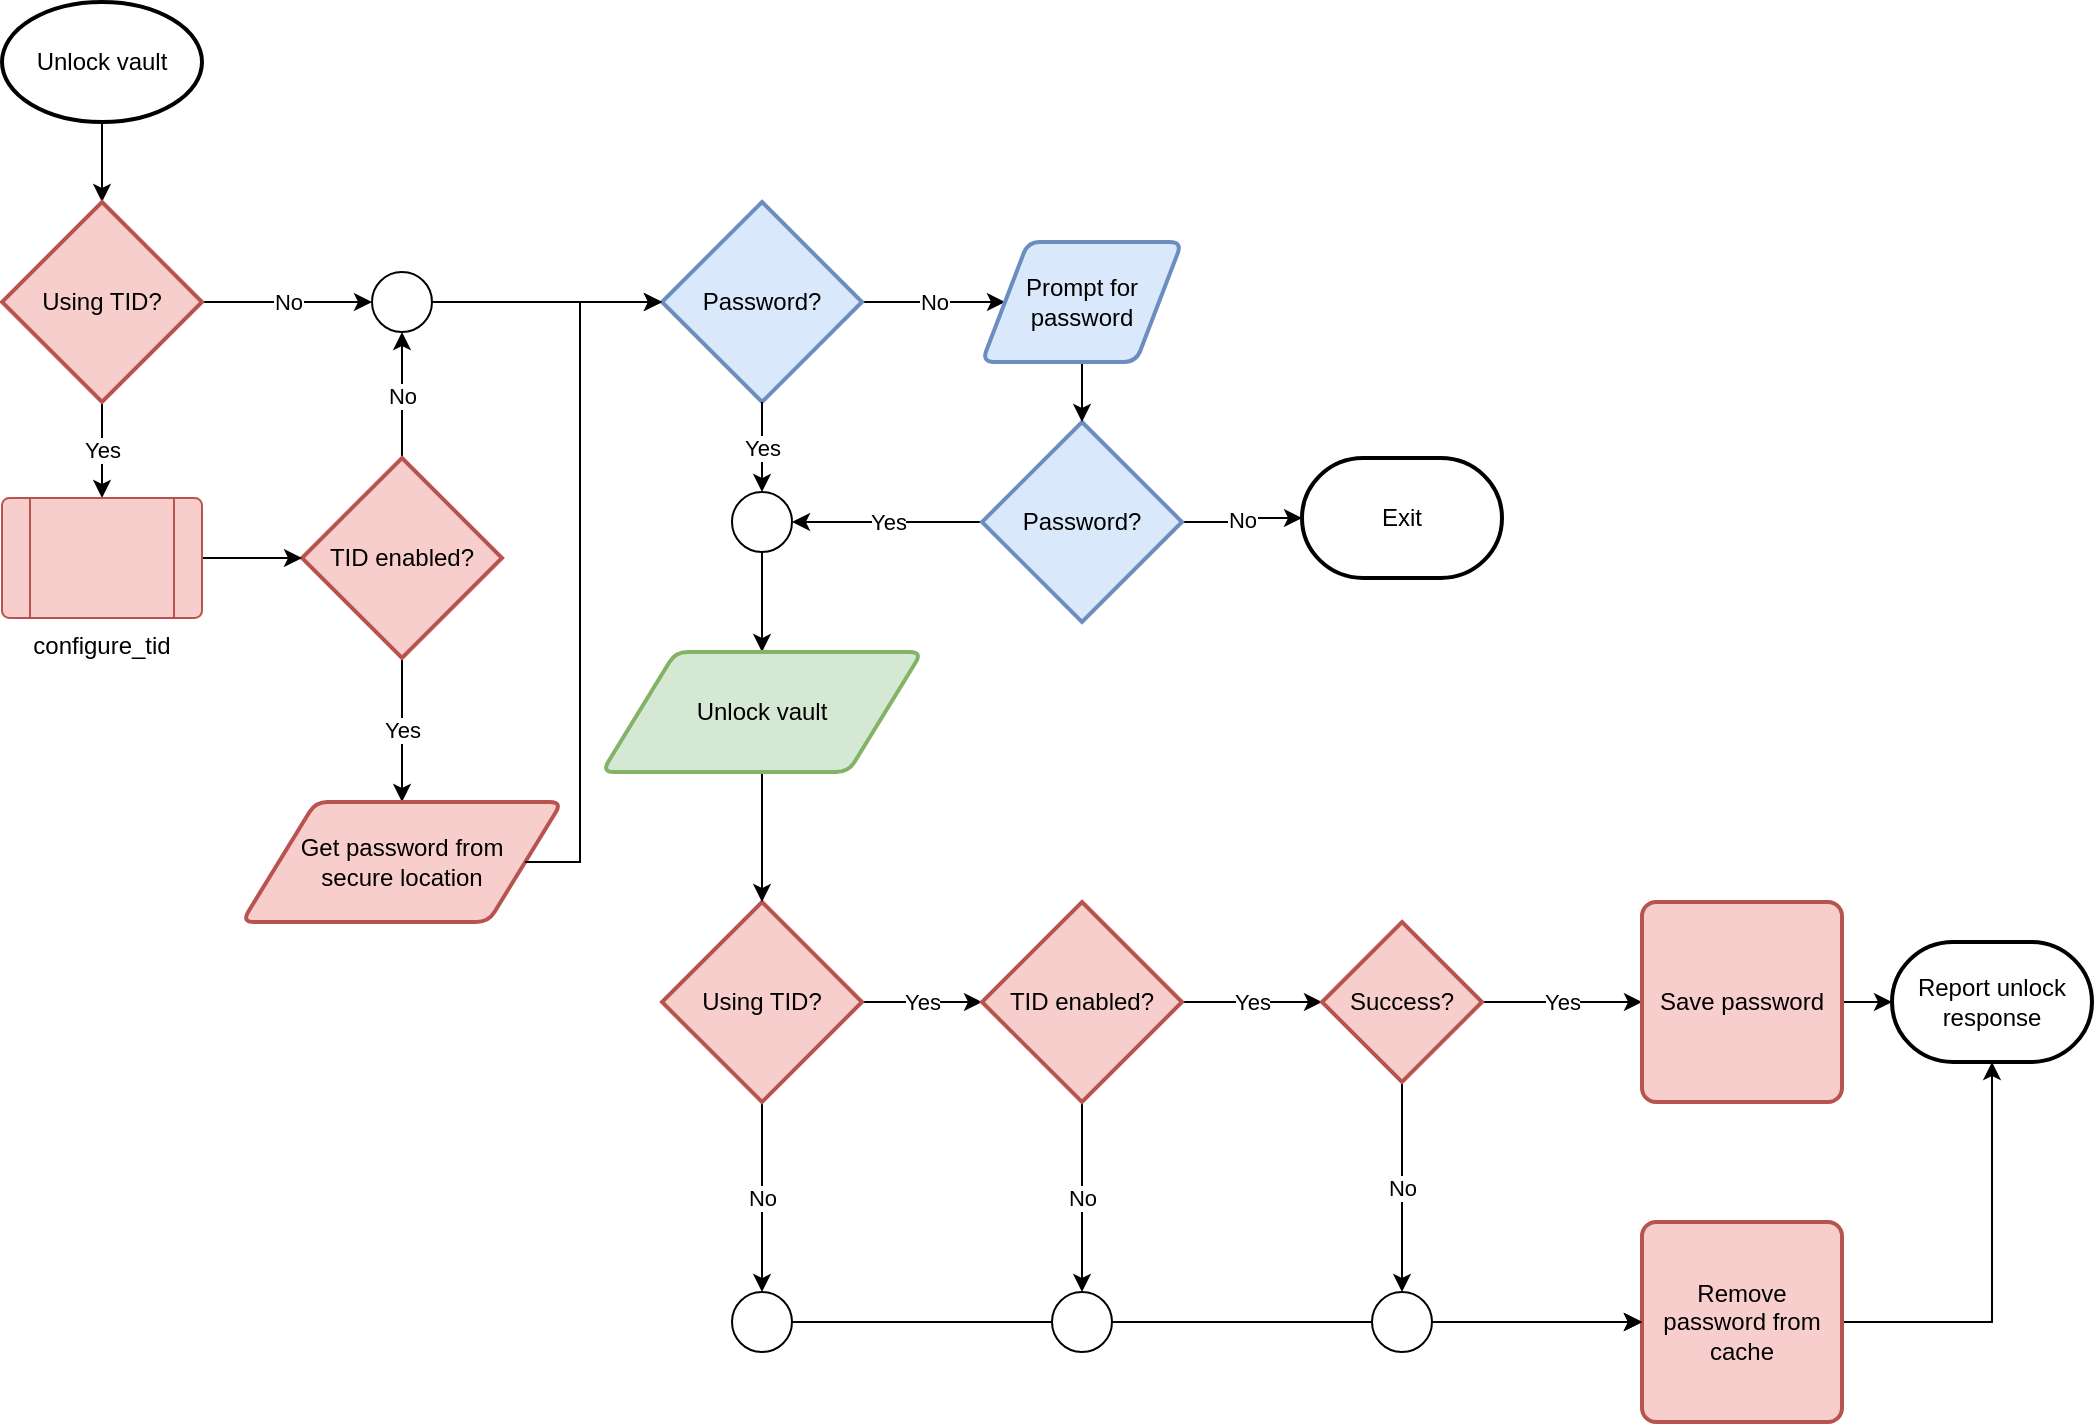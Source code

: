 <mxfile version="28.2.5" pages="2">
  <diagram name="Unlock Vault" id="pP6OVJfJ_gMip8gWtHHs">
    <mxGraphModel dx="1169" dy="714" grid="0" gridSize="10" guides="1" tooltips="1" connect="1" arrows="1" fold="1" page="1" pageScale="1" pageWidth="1100" pageHeight="850" background="none" math="0" shadow="0">
      <root>
        <mxCell id="0" />
        <mxCell id="1" parent="0" />
        <mxCell id="kFtWYokVd-4Yp39-Zs3k-4" style="edgeStyle=orthogonalEdgeStyle;rounded=0;orthogonalLoop=1;jettySize=auto;html=1;" parent="1" source="kFtWYokVd-4Yp39-Zs3k-1" target="kFtWYokVd-4Yp39-Zs3k-3" edge="1">
          <mxGeometry relative="1" as="geometry" />
        </mxCell>
        <mxCell id="kFtWYokVd-4Yp39-Zs3k-1" value="Unlock vault" style="strokeWidth=2;html=1;shape=mxgraph.flowchart.start_1;whiteSpace=wrap;" parent="1" vertex="1">
          <mxGeometry x="40" y="40" width="100" height="60" as="geometry" />
        </mxCell>
        <mxCell id="C2cE2xizqfg0F3UBhEci-11" value="Yes" style="edgeStyle=orthogonalEdgeStyle;rounded=0;orthogonalLoop=1;jettySize=auto;html=1;" parent="1" source="kFtWYokVd-4Yp39-Zs3k-3" target="C2cE2xizqfg0F3UBhEci-10" edge="1">
          <mxGeometry relative="1" as="geometry" />
        </mxCell>
        <mxCell id="C2cE2xizqfg0F3UBhEci-14" value="No" style="edgeStyle=orthogonalEdgeStyle;rounded=0;orthogonalLoop=1;jettySize=auto;html=1;" parent="1" source="kFtWYokVd-4Yp39-Zs3k-3" target="C2cE2xizqfg0F3UBhEci-13" edge="1">
          <mxGeometry relative="1" as="geometry" />
        </mxCell>
        <mxCell id="kFtWYokVd-4Yp39-Zs3k-3" value="Using TID?" style="strokeWidth=2;html=1;shape=mxgraph.flowchart.decision;whiteSpace=wrap;fillColor=#f8cecc;strokeColor=#b85450;" parent="1" vertex="1">
          <mxGeometry x="40" y="140" width="100" height="100" as="geometry" />
        </mxCell>
        <mxCell id="C2cE2xizqfg0F3UBhEci-18" value="No" style="edgeStyle=orthogonalEdgeStyle;rounded=0;orthogonalLoop=1;jettySize=auto;html=1;" parent="1" source="kFtWYokVd-4Yp39-Zs3k-9" target="kFtWYokVd-4Yp39-Zs3k-43" edge="1">
          <mxGeometry relative="1" as="geometry" />
        </mxCell>
        <mxCell id="kFtWYokVd-4Yp39-Zs3k-9" value="Password?" style="strokeWidth=2;html=1;shape=mxgraph.flowchart.decision;whiteSpace=wrap;fillColor=#dae8fc;strokeColor=#6c8ebf;" parent="1" vertex="1">
          <mxGeometry x="370" y="140" width="100" height="100" as="geometry" />
        </mxCell>
        <mxCell id="kFtWYokVd-4Yp39-Zs3k-47" value="Yes" style="edgeStyle=orthogonalEdgeStyle;rounded=0;orthogonalLoop=1;jettySize=auto;html=1;" parent="1" source="kFtWYokVd-4Yp39-Zs3k-16" target="kFtWYokVd-4Yp39-Zs3k-17" edge="1">
          <mxGeometry relative="1" as="geometry" />
        </mxCell>
        <mxCell id="C2cE2xizqfg0F3UBhEci-15" value="No" style="edgeStyle=orthogonalEdgeStyle;rounded=0;orthogonalLoop=1;jettySize=auto;html=1;" parent="1" source="kFtWYokVd-4Yp39-Zs3k-16" target="C2cE2xizqfg0F3UBhEci-13" edge="1">
          <mxGeometry relative="1" as="geometry" />
        </mxCell>
        <mxCell id="kFtWYokVd-4Yp39-Zs3k-16" value="TID enabled?" style="strokeWidth=2;html=1;shape=mxgraph.flowchart.decision;whiteSpace=wrap;fillColor=#f8cecc;strokeColor=#b85450;" parent="1" vertex="1">
          <mxGeometry x="190" y="268" width="100" height="100" as="geometry" />
        </mxCell>
        <mxCell id="kFtWYokVd-4Yp39-Zs3k-17" value="Get password&amp;nbsp;&lt;span style=&quot;background-color: transparent; color: light-dark(rgb(0, 0, 0), rgb(255, 255, 255));&quot;&gt;from&lt;/span&gt;&lt;div&gt;&lt;span style=&quot;background-color: transparent; color: light-dark(rgb(0, 0, 0), rgb(255, 255, 255));&quot;&gt;secure location&lt;/span&gt;&lt;/div&gt;" style="shape=parallelogram;html=1;strokeWidth=2;perimeter=parallelogramPerimeter;whiteSpace=wrap;rounded=1;arcSize=12;size=0.23;fillColor=#f8cecc;strokeColor=#b85450;" parent="1" vertex="1">
          <mxGeometry x="160" y="440" width="160" height="60" as="geometry" />
        </mxCell>
        <mxCell id="C2cE2xizqfg0F3UBhEci-23" value="No" style="edgeStyle=orthogonalEdgeStyle;rounded=0;orthogonalLoop=1;jettySize=auto;html=1;" parent="1" source="kFtWYokVd-4Yp39-Zs3k-30" target="C2cE2xizqfg0F3UBhEci-22" edge="1">
          <mxGeometry relative="1" as="geometry" />
        </mxCell>
        <mxCell id="C2cE2xizqfg0F3UBhEci-30" value="Yes" style="edgeStyle=orthogonalEdgeStyle;rounded=0;orthogonalLoop=1;jettySize=auto;html=1;" parent="1" source="kFtWYokVd-4Yp39-Zs3k-30" target="C2cE2xizqfg0F3UBhEci-25" edge="1">
          <mxGeometry relative="1" as="geometry" />
        </mxCell>
        <mxCell id="kFtWYokVd-4Yp39-Zs3k-30" value="Password?" style="strokeWidth=2;html=1;shape=mxgraph.flowchart.decision;whiteSpace=wrap;fillColor=#dae8fc;strokeColor=#6c8ebf;" parent="1" vertex="1">
          <mxGeometry x="530" y="250" width="100" height="100" as="geometry" />
        </mxCell>
        <mxCell id="kFtWYokVd-4Yp39-Zs3k-42" value="Yes" style="edgeStyle=orthogonalEdgeStyle;rounded=0;orthogonalLoop=1;jettySize=auto;html=1;" parent="1" source="kFtWYokVd-4Yp39-Zs3k-38" target="kFtWYokVd-4Yp39-Zs3k-41" edge="1">
          <mxGeometry relative="1" as="geometry" />
        </mxCell>
        <mxCell id="C2cE2xizqfg0F3UBhEci-37" value="No" style="edgeStyle=orthogonalEdgeStyle;rounded=0;orthogonalLoop=1;jettySize=auto;html=1;" parent="1" source="kFtWYokVd-4Yp39-Zs3k-38" target="C2cE2xizqfg0F3UBhEci-32" edge="1">
          <mxGeometry relative="1" as="geometry" />
        </mxCell>
        <mxCell id="kFtWYokVd-4Yp39-Zs3k-38" value="Using TID?" style="strokeWidth=2;html=1;shape=mxgraph.flowchart.decision;whiteSpace=wrap;fillColor=#f8cecc;strokeColor=#b85450;" parent="1" vertex="1">
          <mxGeometry x="370" y="490" width="100" height="100" as="geometry" />
        </mxCell>
        <mxCell id="kFtWYokVd-4Yp39-Zs3k-46" value="Yes" style="edgeStyle=orthogonalEdgeStyle;rounded=0;orthogonalLoop=1;jettySize=auto;html=1;" parent="1" source="kFtWYokVd-4Yp39-Zs3k-41" target="kFtWYokVd-4Yp39-Zs3k-45" edge="1">
          <mxGeometry relative="1" as="geometry" />
        </mxCell>
        <mxCell id="C2cE2xizqfg0F3UBhEci-40" value="No" style="edgeStyle=orthogonalEdgeStyle;rounded=0;orthogonalLoop=1;jettySize=auto;html=1;" parent="1" source="kFtWYokVd-4Yp39-Zs3k-41" target="C2cE2xizqfg0F3UBhEci-39" edge="1">
          <mxGeometry relative="1" as="geometry" />
        </mxCell>
        <mxCell id="kFtWYokVd-4Yp39-Zs3k-41" value="TID enabled?" style="strokeWidth=2;html=1;shape=mxgraph.flowchart.decision;whiteSpace=wrap;fillColor=#f8cecc;strokeColor=#b85450;" parent="1" vertex="1">
          <mxGeometry x="530" y="490" width="100" height="100" as="geometry" />
        </mxCell>
        <mxCell id="C2cE2xizqfg0F3UBhEci-21" style="edgeStyle=orthogonalEdgeStyle;rounded=0;orthogonalLoop=1;jettySize=auto;html=1;" parent="1" source="kFtWYokVd-4Yp39-Zs3k-43" target="kFtWYokVd-4Yp39-Zs3k-30" edge="1">
          <mxGeometry relative="1" as="geometry" />
        </mxCell>
        <mxCell id="kFtWYokVd-4Yp39-Zs3k-43" value="Prompt for password" style="shape=parallelogram;html=1;strokeWidth=2;perimeter=parallelogramPerimeter;whiteSpace=wrap;rounded=1;arcSize=12;size=0.23;fillColor=#dae8fc;strokeColor=#6c8ebf;" parent="1" vertex="1">
          <mxGeometry x="530" y="160" width="100" height="60" as="geometry" />
        </mxCell>
        <mxCell id="kFtWYokVd-4Yp39-Zs3k-49" value="Yes" style="edgeStyle=orthogonalEdgeStyle;rounded=0;orthogonalLoop=1;jettySize=auto;html=1;" parent="1" source="kFtWYokVd-4Yp39-Zs3k-45" target="kFtWYokVd-4Yp39-Zs3k-48" edge="1">
          <mxGeometry relative="1" as="geometry" />
        </mxCell>
        <mxCell id="C2cE2xizqfg0F3UBhEci-42" value="No" style="edgeStyle=orthogonalEdgeStyle;rounded=0;orthogonalLoop=1;jettySize=auto;html=1;" parent="1" source="kFtWYokVd-4Yp39-Zs3k-45" target="C2cE2xizqfg0F3UBhEci-41" edge="1">
          <mxGeometry relative="1" as="geometry" />
        </mxCell>
        <mxCell id="kFtWYokVd-4Yp39-Zs3k-45" value="Success?" style="rhombus;whiteSpace=wrap;html=1;strokeWidth=2;fillColor=#f8cecc;strokeColor=#b85450;" parent="1" vertex="1">
          <mxGeometry x="700" y="500" width="80" height="80" as="geometry" />
        </mxCell>
        <mxCell id="Rjem1qnT5105job-FSoT-3" style="edgeStyle=orthogonalEdgeStyle;rounded=0;orthogonalLoop=1;jettySize=auto;html=1;" parent="1" source="kFtWYokVd-4Yp39-Zs3k-48" target="Rjem1qnT5105job-FSoT-1" edge="1">
          <mxGeometry relative="1" as="geometry" />
        </mxCell>
        <mxCell id="kFtWYokVd-4Yp39-Zs3k-48" value="Save password" style="rounded=1;whiteSpace=wrap;html=1;absoluteArcSize=1;arcSize=14;strokeWidth=2;fillColor=#f8cecc;strokeColor=#b85450;" parent="1" vertex="1">
          <mxGeometry x="860" y="490" width="100" height="100" as="geometry" />
        </mxCell>
        <mxCell id="Rjem1qnT5105job-FSoT-4" style="edgeStyle=orthogonalEdgeStyle;rounded=0;orthogonalLoop=1;jettySize=auto;html=1;" parent="1" source="kFtWYokVd-4Yp39-Zs3k-50" target="Rjem1qnT5105job-FSoT-1" edge="1">
          <mxGeometry relative="1" as="geometry" />
        </mxCell>
        <mxCell id="kFtWYokVd-4Yp39-Zs3k-50" value="Remove password from cache" style="rounded=1;whiteSpace=wrap;html=1;absoluteArcSize=1;arcSize=14;strokeWidth=2;fillColor=#f8cecc;strokeColor=#b85450;" parent="1" vertex="1">
          <mxGeometry x="860" y="650" width="100" height="100" as="geometry" />
        </mxCell>
        <mxCell id="C2cE2xizqfg0F3UBhEci-12" style="edgeStyle=orthogonalEdgeStyle;rounded=0;orthogonalLoop=1;jettySize=auto;html=1;" parent="1" source="C2cE2xizqfg0F3UBhEci-10" target="kFtWYokVd-4Yp39-Zs3k-16" edge="1">
          <mxGeometry relative="1" as="geometry" />
        </mxCell>
        <mxCell id="C2cE2xizqfg0F3UBhEci-10" value="configure_tid" style="verticalLabelPosition=bottom;verticalAlign=top;html=1;shape=process;whiteSpace=wrap;rounded=1;size=0.14;arcSize=6;fillColor=#f8cecc;strokeColor=#b85450;" parent="1" vertex="1">
          <mxGeometry x="40" y="288" width="100" height="60" as="geometry" />
        </mxCell>
        <mxCell id="C2cE2xizqfg0F3UBhEci-17" style="edgeStyle=orthogonalEdgeStyle;rounded=0;orthogonalLoop=1;jettySize=auto;html=1;" parent="1" source="C2cE2xizqfg0F3UBhEci-13" target="kFtWYokVd-4Yp39-Zs3k-9" edge="1">
          <mxGeometry relative="1" as="geometry" />
        </mxCell>
        <mxCell id="C2cE2xizqfg0F3UBhEci-13" value="" style="verticalLabelPosition=bottom;verticalAlign=top;html=1;shape=mxgraph.flowchart.on-page_reference;aspect=fixed;" parent="1" vertex="1">
          <mxGeometry x="225" y="175" width="30" height="30" as="geometry" />
        </mxCell>
        <mxCell id="C2cE2xizqfg0F3UBhEci-16" style="edgeStyle=orthogonalEdgeStyle;rounded=0;orthogonalLoop=1;jettySize=auto;html=1;entryX=0;entryY=0.5;entryDx=0;entryDy=0;entryPerimeter=0;" parent="1" source="kFtWYokVd-4Yp39-Zs3k-17" target="kFtWYokVd-4Yp39-Zs3k-9" edge="1">
          <mxGeometry relative="1" as="geometry">
            <Array as="points">
              <mxPoint x="329" y="470" />
              <mxPoint x="329" y="190" />
            </Array>
          </mxGeometry>
        </mxCell>
        <mxCell id="C2cE2xizqfg0F3UBhEci-22" value="Exit" style="strokeWidth=2;html=1;shape=mxgraph.flowchart.terminator;whiteSpace=wrap;" parent="1" vertex="1">
          <mxGeometry x="690" y="268" width="100" height="60" as="geometry" />
        </mxCell>
        <mxCell id="C2cE2xizqfg0F3UBhEci-31" style="edgeStyle=orthogonalEdgeStyle;rounded=0;orthogonalLoop=1;jettySize=auto;html=1;" parent="1" source="C2cE2xizqfg0F3UBhEci-25" target="Rjem1qnT5105job-FSoT-5" edge="1">
          <mxGeometry relative="1" as="geometry">
            <mxPoint x="420" y="360" as="targetPoint" />
          </mxGeometry>
        </mxCell>
        <mxCell id="C2cE2xizqfg0F3UBhEci-25" value="" style="verticalLabelPosition=bottom;verticalAlign=top;html=1;shape=mxgraph.flowchart.on-page_reference;aspect=fixed;" parent="1" vertex="1">
          <mxGeometry x="405" y="285" width="30" height="30" as="geometry" />
        </mxCell>
        <mxCell id="C2cE2xizqfg0F3UBhEci-27" value="Yes" style="edgeStyle=orthogonalEdgeStyle;rounded=0;orthogonalLoop=1;jettySize=auto;html=1;entryX=0.5;entryY=0;entryDx=0;entryDy=0;entryPerimeter=0;" parent="1" source="kFtWYokVd-4Yp39-Zs3k-9" target="C2cE2xizqfg0F3UBhEci-25" edge="1">
          <mxGeometry relative="1" as="geometry" />
        </mxCell>
        <mxCell id="C2cE2xizqfg0F3UBhEci-45" style="edgeStyle=orthogonalEdgeStyle;rounded=0;orthogonalLoop=1;jettySize=auto;html=1;" parent="1" source="C2cE2xizqfg0F3UBhEci-32" target="kFtWYokVd-4Yp39-Zs3k-50" edge="1">
          <mxGeometry relative="1" as="geometry" />
        </mxCell>
        <mxCell id="C2cE2xizqfg0F3UBhEci-32" value="" style="verticalLabelPosition=bottom;verticalAlign=top;html=1;shape=mxgraph.flowchart.on-page_reference;aspect=fixed;" parent="1" vertex="1">
          <mxGeometry x="405" y="685" width="30" height="30" as="geometry" />
        </mxCell>
        <mxCell id="C2cE2xizqfg0F3UBhEci-46" style="edgeStyle=orthogonalEdgeStyle;rounded=0;orthogonalLoop=1;jettySize=auto;html=1;" parent="1" source="C2cE2xizqfg0F3UBhEci-39" target="kFtWYokVd-4Yp39-Zs3k-50" edge="1">
          <mxGeometry relative="1" as="geometry" />
        </mxCell>
        <mxCell id="C2cE2xizqfg0F3UBhEci-39" value="" style="verticalLabelPosition=bottom;verticalAlign=top;html=1;shape=mxgraph.flowchart.on-page_reference;aspect=fixed;" parent="1" vertex="1">
          <mxGeometry x="565" y="685" width="30" height="30" as="geometry" />
        </mxCell>
        <mxCell id="C2cE2xizqfg0F3UBhEci-47" style="edgeStyle=orthogonalEdgeStyle;rounded=0;orthogonalLoop=1;jettySize=auto;html=1;" parent="1" source="C2cE2xizqfg0F3UBhEci-41" target="kFtWYokVd-4Yp39-Zs3k-50" edge="1">
          <mxGeometry relative="1" as="geometry" />
        </mxCell>
        <mxCell id="C2cE2xizqfg0F3UBhEci-41" value="" style="verticalLabelPosition=bottom;verticalAlign=top;html=1;shape=mxgraph.flowchart.on-page_reference;aspect=fixed;" parent="1" vertex="1">
          <mxGeometry x="725" y="685" width="30" height="30" as="geometry" />
        </mxCell>
        <mxCell id="Rjem1qnT5105job-FSoT-1" value="Report unlock response" style="strokeWidth=2;html=1;shape=mxgraph.flowchart.terminator;whiteSpace=wrap;" parent="1" vertex="1">
          <mxGeometry x="985" y="510" width="100" height="60" as="geometry" />
        </mxCell>
        <mxCell id="Rjem1qnT5105job-FSoT-6" style="edgeStyle=orthogonalEdgeStyle;rounded=0;orthogonalLoop=1;jettySize=auto;html=1;" parent="1" source="Rjem1qnT5105job-FSoT-5" target="kFtWYokVd-4Yp39-Zs3k-38" edge="1">
          <mxGeometry relative="1" as="geometry" />
        </mxCell>
        <mxCell id="Rjem1qnT5105job-FSoT-5" value="Unlock vault" style="shape=parallelogram;html=1;strokeWidth=2;perimeter=parallelogramPerimeter;whiteSpace=wrap;rounded=1;arcSize=12;size=0.23;fillColor=#d5e8d4;strokeColor=#82b366;" parent="1" vertex="1">
          <mxGeometry x="340" y="365" width="160" height="60" as="geometry" />
        </mxCell>
      </root>
    </mxGraphModel>
  </diagram>
  <diagram name="Configure TID" id="jQZHJ6nBqQUbSvp1v4LZ">
    <mxGraphModel dx="930" dy="-136" grid="0" gridSize="10" guides="1" tooltips="1" connect="1" arrows="1" fold="1" page="1" pageScale="1" pageWidth="1100" pageHeight="850" background="none" math="0" shadow="0">
      <root>
        <mxCell id="8kntY9Pogjf4PuWjMXDC-0" />
        <mxCell id="8kntY9Pogjf4PuWjMXDC-1" parent="8kntY9Pogjf4PuWjMXDC-0" />
        <mxCell id="8kntY9Pogjf4PuWjMXDC-31" value="No" style="edgeStyle=orthogonalEdgeStyle;rounded=0;orthogonalLoop=1;jettySize=auto;html=1;" edge="1" parent="8kntY9Pogjf4PuWjMXDC-1" source="8kntY9Pogjf4PuWjMXDC-33" target="8kntY9Pogjf4PuWjMXDC-39">
          <mxGeometry relative="1" as="geometry" />
        </mxCell>
        <mxCell id="8kntY9Pogjf4PuWjMXDC-32" value="Yes" style="edgeStyle=orthogonalEdgeStyle;rounded=0;orthogonalLoop=1;jettySize=auto;html=1;entryX=0;entryY=0.5;entryDx=0;entryDy=0;" edge="1" parent="8kntY9Pogjf4PuWjMXDC-1" source="8kntY9Pogjf4PuWjMXDC-33" target="8kntY9Pogjf4PuWjMXDC-36">
          <mxGeometry relative="1" as="geometry" />
        </mxCell>
        <mxCell id="8kntY9Pogjf4PuWjMXDC-33" value="sudo_local?" style="rhombus;whiteSpace=wrap;html=1;rounded=1;absoluteArcSize=1;arcSize=14;strokeWidth=2;fillColor=#ffe6cc;strokeColor=#d79b00;" vertex="1" parent="8kntY9Pogjf4PuWjMXDC-1">
          <mxGeometry x="190" y="880" width="80" height="80" as="geometry" />
        </mxCell>
        <mxCell id="8kntY9Pogjf4PuWjMXDC-34" value="No" style="edgeStyle=orthogonalEdgeStyle;rounded=0;orthogonalLoop=1;jettySize=auto;html=1;" edge="1" parent="8kntY9Pogjf4PuWjMXDC-1" source="8kntY9Pogjf4PuWjMXDC-36" target="8kntY9Pogjf4PuWjMXDC-39">
          <mxGeometry relative="1" as="geometry" />
        </mxCell>
        <mxCell id="8kntY9Pogjf4PuWjMXDC-35" value="Yes" style="edgeStyle=orthogonalEdgeStyle;rounded=0;orthogonalLoop=1;jettySize=auto;html=1;" edge="1" parent="8kntY9Pogjf4PuWjMXDC-1" source="8kntY9Pogjf4PuWjMXDC-36" target="8kntY9Pogjf4PuWjMXDC-56">
          <mxGeometry relative="1" as="geometry" />
        </mxCell>
        <mxCell id="8kntY9Pogjf4PuWjMXDC-36" value="sudoers?" style="rhombus;whiteSpace=wrap;html=1;rounded=1;absoluteArcSize=1;arcSize=14;strokeWidth=2;fillColor=#fff2cc;strokeColor=#d6b656;" vertex="1" parent="8kntY9Pogjf4PuWjMXDC-1">
          <mxGeometry x="310" y="880" width="80" height="80" as="geometry" />
        </mxCell>
        <mxCell id="8kntY9Pogjf4PuWjMXDC-37" value="Yes" style="edgeStyle=orthogonalEdgeStyle;rounded=0;orthogonalLoop=1;jettySize=auto;html=1;" edge="1" parent="8kntY9Pogjf4PuWjMXDC-1" source="8kntY9Pogjf4PuWjMXDC-39" target="8kntY9Pogjf4PuWjMXDC-42">
          <mxGeometry relative="1" as="geometry">
            <mxPoint x="390" y="1040" as="targetPoint" />
          </mxGeometry>
        </mxCell>
        <mxCell id="8kntY9Pogjf4PuWjMXDC-38" value="No" style="edgeStyle=orthogonalEdgeStyle;rounded=0;orthogonalLoop=1;jettySize=auto;html=1;" edge="1" parent="8kntY9Pogjf4PuWjMXDC-1" source="8kntY9Pogjf4PuWjMXDC-39" target="8kntY9Pogjf4PuWjMXDC-40">
          <mxGeometry relative="1" as="geometry" />
        </mxCell>
        <mxCell id="8kntY9Pogjf4PuWjMXDC-39" value="sudo?" style="rhombus;whiteSpace=wrap;html=1;rounded=1;absoluteArcSize=1;arcSize=14;strokeWidth=2;fillColor=#e1d5e7;strokeColor=#9673a6;" vertex="1" parent="8kntY9Pogjf4PuWjMXDC-1">
          <mxGeometry x="250" y="1000" width="80" height="80" as="geometry" />
        </mxCell>
        <mxCell id="8kntY9Pogjf4PuWjMXDC-40" value="Disable TID" style="rounded=1;whiteSpace=wrap;html=1;absoluteArcSize=1;arcSize=14;strokeWidth=2;fillColor=#e1d5e7;strokeColor=#9673a6;" vertex="1" parent="8kntY9Pogjf4PuWjMXDC-1">
          <mxGeometry x="400" y="990" width="100" height="100" as="geometry" />
        </mxCell>
        <mxCell id="8kntY9Pogjf4PuWjMXDC-41" value="Yes" style="edgeStyle=orthogonalEdgeStyle;rounded=0;orthogonalLoop=1;jettySize=auto;html=1;" edge="1" parent="8kntY9Pogjf4PuWjMXDC-1" source="8kntY9Pogjf4PuWjMXDC-42" target="8kntY9Pogjf4PuWjMXDC-45">
          <mxGeometry relative="1" as="geometry" />
        </mxCell>
        <mxCell id="8kntY9Pogjf4PuWjMXDC-42" value="Update system?" style="strokeWidth=2;html=1;shape=mxgraph.flowchart.decision;whiteSpace=wrap;fillColor=#e1d5e7;strokeColor=#9673a6;" vertex="1" parent="8kntY9Pogjf4PuWjMXDC-1">
          <mxGeometry x="240" y="1130" width="100" height="100" as="geometry" />
        </mxCell>
        <mxCell id="8kntY9Pogjf4PuWjMXDC-43" value="No" style="edgeStyle=orthogonalEdgeStyle;rounded=0;orthogonalLoop=1;jettySize=auto;html=1;" edge="1" parent="8kntY9Pogjf4PuWjMXDC-1" source="8kntY9Pogjf4PuWjMXDC-45" target="8kntY9Pogjf4PuWjMXDC-47">
          <mxGeometry relative="1" as="geometry" />
        </mxCell>
        <mxCell id="8kntY9Pogjf4PuWjMXDC-44" value="Yes" style="edgeStyle=orthogonalEdgeStyle;rounded=0;orthogonalLoop=1;jettySize=auto;html=1;" edge="1" parent="8kntY9Pogjf4PuWjMXDC-1" source="8kntY9Pogjf4PuWjMXDC-45" target="8kntY9Pogjf4PuWjMXDC-51">
          <mxGeometry relative="1" as="geometry" />
        </mxCell>
        <mxCell id="8kntY9Pogjf4PuWjMXDC-45" value="sudo_local?" style="rhombus;whiteSpace=wrap;html=1;rounded=1;absoluteArcSize=1;arcSize=14;strokeWidth=2;fillColor=#ffe6cc;strokeColor=#d79b00;" vertex="1" parent="8kntY9Pogjf4PuWjMXDC-1">
          <mxGeometry x="250" y="1270" width="80" height="80" as="geometry" />
        </mxCell>
        <mxCell id="8kntY9Pogjf4PuWjMXDC-46" style="edgeStyle=orthogonalEdgeStyle;rounded=0;orthogonalLoop=1;jettySize=auto;html=1;" edge="1" parent="8kntY9Pogjf4PuWjMXDC-1" source="8kntY9Pogjf4PuWjMXDC-47" target="8kntY9Pogjf4PuWjMXDC-49">
          <mxGeometry relative="1" as="geometry" />
        </mxCell>
        <mxCell id="8kntY9Pogjf4PuWjMXDC-47" value="Update sudo_local" style="rounded=1;whiteSpace=wrap;html=1;absoluteArcSize=1;arcSize=14;strokeWidth=2;fillColor=#ffe6cc;strokeColor=#d79b00;" vertex="1" parent="8kntY9Pogjf4PuWjMXDC-1">
          <mxGeometry x="400" y="1260" width="100" height="100" as="geometry" />
        </mxCell>
        <mxCell id="8kntY9Pogjf4PuWjMXDC-48" value="Yes" style="edgeStyle=orthogonalEdgeStyle;rounded=0;orthogonalLoop=1;jettySize=auto;html=1;" edge="1" parent="8kntY9Pogjf4PuWjMXDC-1" source="8kntY9Pogjf4PuWjMXDC-49" target="8kntY9Pogjf4PuWjMXDC-51">
          <mxGeometry relative="1" as="geometry">
            <Array as="points">
              <mxPoint x="570" y="1380" />
              <mxPoint x="290" y="1380" />
            </Array>
          </mxGeometry>
        </mxCell>
        <mxCell id="8kntY9Pogjf4PuWjMXDC-49" value="sudo_local?" style="rhombus;whiteSpace=wrap;html=1;rounded=1;absoluteArcSize=1;arcSize=14;strokeWidth=2;fillColor=#ffe6cc;strokeColor=#d79b00;" vertex="1" parent="8kntY9Pogjf4PuWjMXDC-1">
          <mxGeometry x="530" y="1270" width="80" height="80" as="geometry" />
        </mxCell>
        <mxCell id="8kntY9Pogjf4PuWjMXDC-50" value="No" style="edgeStyle=orthogonalEdgeStyle;rounded=0;orthogonalLoop=1;jettySize=auto;html=1;" edge="1" parent="8kntY9Pogjf4PuWjMXDC-1" source="8kntY9Pogjf4PuWjMXDC-51" target="8kntY9Pogjf4PuWjMXDC-53">
          <mxGeometry relative="1" as="geometry" />
        </mxCell>
        <mxCell id="8kntY9Pogjf4PuWjMXDC-51" value="sudoers?" style="rhombus;whiteSpace=wrap;html=1;rounded=1;absoluteArcSize=1;arcSize=14;strokeWidth=2;fillColor=#fff2cc;strokeColor=#d6b656;" vertex="1" parent="8kntY9Pogjf4PuWjMXDC-1">
          <mxGeometry x="250" y="1430" width="80" height="80" as="geometry" />
        </mxCell>
        <mxCell id="8kntY9Pogjf4PuWjMXDC-52" style="edgeStyle=orthogonalEdgeStyle;rounded=0;orthogonalLoop=1;jettySize=auto;html=1;" edge="1" parent="8kntY9Pogjf4PuWjMXDC-1" source="8kntY9Pogjf4PuWjMXDC-53" target="8kntY9Pogjf4PuWjMXDC-55">
          <mxGeometry relative="1" as="geometry" />
        </mxCell>
        <mxCell id="8kntY9Pogjf4PuWjMXDC-53" value="Update sudoers" style="rounded=1;whiteSpace=wrap;html=1;absoluteArcSize=1;arcSize=14;strokeWidth=2;fillColor=#fff2cc;strokeColor=#d6b656;" vertex="1" parent="8kntY9Pogjf4PuWjMXDC-1">
          <mxGeometry x="400" y="1420" width="100" height="100" as="geometry" />
        </mxCell>
        <mxCell id="SH6IQnuCNDsXOO3dxa4m-0" style="edgeStyle=orthogonalEdgeStyle;rounded=0;orthogonalLoop=1;jettySize=auto;html=1;" edge="1" parent="8kntY9Pogjf4PuWjMXDC-1" source="8kntY9Pogjf4PuWjMXDC-55" target="8kntY9Pogjf4PuWjMXDC-56">
          <mxGeometry relative="1" as="geometry" />
        </mxCell>
        <mxCell id="8kntY9Pogjf4PuWjMXDC-55" value="sudoers?" style="rhombus;whiteSpace=wrap;html=1;rounded=1;absoluteArcSize=1;arcSize=14;strokeWidth=2;fillColor=#fff2cc;strokeColor=#d6b656;" vertex="1" parent="8kntY9Pogjf4PuWjMXDC-1">
          <mxGeometry x="530" y="1430" width="80" height="80" as="geometry" />
        </mxCell>
        <mxCell id="8kntY9Pogjf4PuWjMXDC-56" value="Exit" style="strokeWidth=2;html=1;shape=mxgraph.flowchart.terminator;whiteSpace=wrap;fillColor=#f8cecc;strokeColor=#b85450;" vertex="1" parent="8kntY9Pogjf4PuWjMXDC-1">
          <mxGeometry x="720" y="1010" width="100" height="60" as="geometry" />
        </mxCell>
        <mxCell id="8kntY9Pogjf4PuWjMXDC-57" value="No" style="edgeStyle=orthogonalEdgeStyle;rounded=0;orthogonalLoop=1;jettySize=auto;html=1;entryX=0;entryY=0.5;entryDx=0;entryDy=0;entryPerimeter=0;" edge="1" parent="8kntY9Pogjf4PuWjMXDC-1" source="8kntY9Pogjf4PuWjMXDC-49" target="8kntY9Pogjf4PuWjMXDC-56">
          <mxGeometry relative="1" as="geometry" />
        </mxCell>
        <mxCell id="8kntY9Pogjf4PuWjMXDC-58" style="edgeStyle=orthogonalEdgeStyle;rounded=0;orthogonalLoop=1;jettySize=auto;html=1;entryX=0;entryY=0.5;entryDx=0;entryDy=0;entryPerimeter=0;" edge="1" parent="8kntY9Pogjf4PuWjMXDC-1" source="8kntY9Pogjf4PuWjMXDC-40" target="8kntY9Pogjf4PuWjMXDC-56">
          <mxGeometry relative="1" as="geometry" />
        </mxCell>
        <mxCell id="8kntY9Pogjf4PuWjMXDC-74" style="edgeStyle=orthogonalEdgeStyle;rounded=0;orthogonalLoop=1;jettySize=auto;html=1;entryX=0;entryY=0.5;entryDx=0;entryDy=0;" edge="1" parent="8kntY9Pogjf4PuWjMXDC-1" source="8kntY9Pogjf4PuWjMXDC-75" target="8kntY9Pogjf4PuWjMXDC-33">
          <mxGeometry relative="1" as="geometry" />
        </mxCell>
        <mxCell id="8kntY9Pogjf4PuWjMXDC-75" value="Configure TID" style="strokeWidth=2;html=1;shape=mxgraph.flowchart.start_1;whiteSpace=wrap;fillColor=#f8cecc;strokeColor=#b85450;" vertex="1" parent="8kntY9Pogjf4PuWjMXDC-1">
          <mxGeometry x="40" y="890" width="100" height="60" as="geometry" />
        </mxCell>
      </root>
    </mxGraphModel>
  </diagram>
</mxfile>
